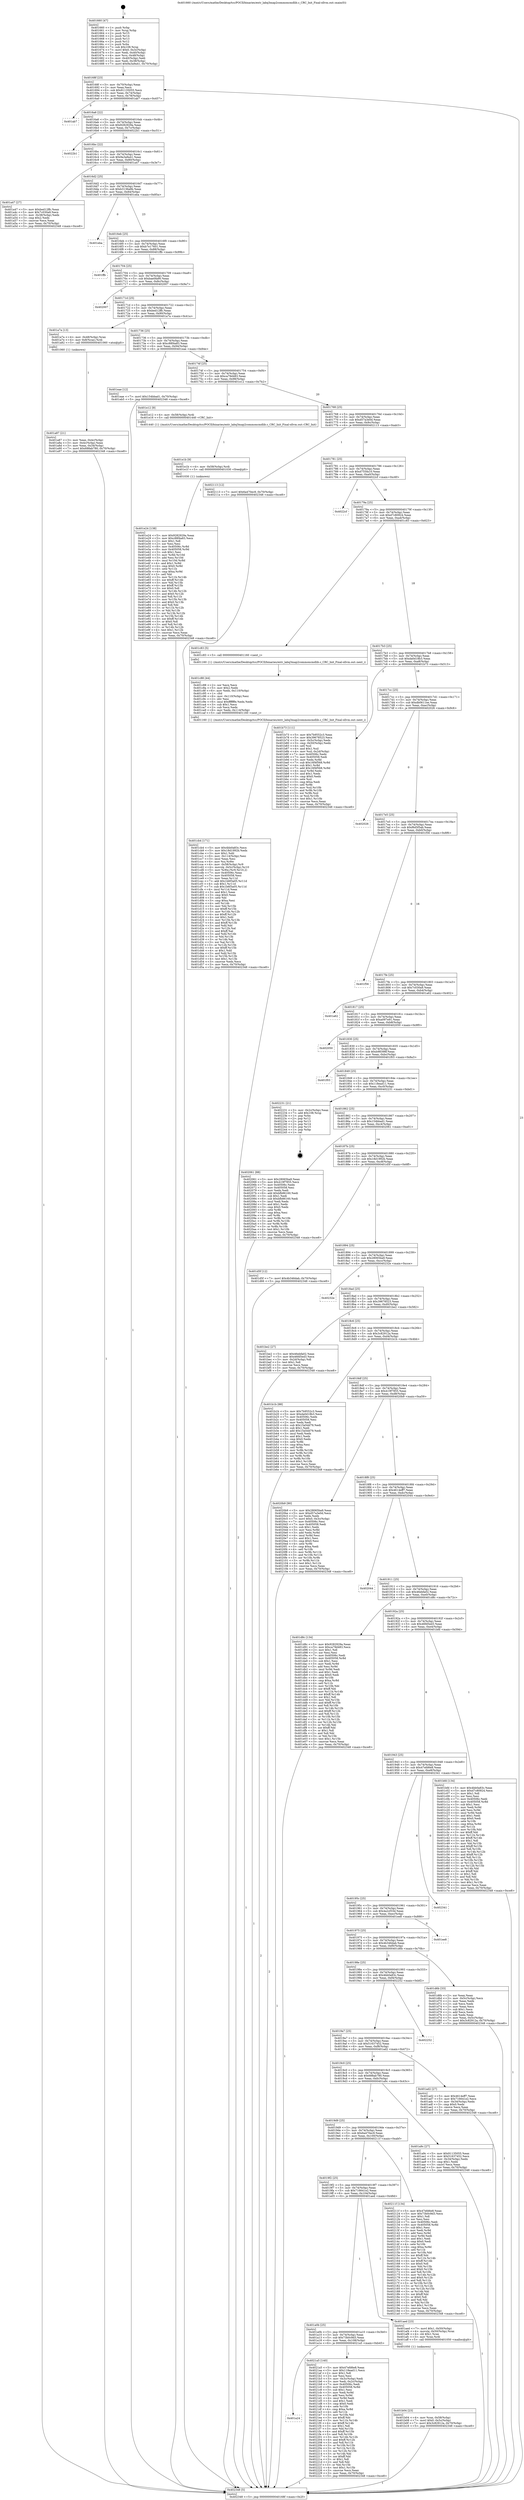 digraph "0x401660" {
  label = "0x401660 (/mnt/c/Users/mathe/Desktop/tcc/POCII/binaries/extr_labq3map2commoncmdlib.c_CRC_Init_Final-ollvm.out::main(0))"
  labelloc = "t"
  node[shape=record]

  Entry [label="",width=0.3,height=0.3,shape=circle,fillcolor=black,style=filled]
  "0x40168f" [label="{
     0x40168f [23]\l
     | [instrs]\l
     &nbsp;&nbsp;0x40168f \<+3\>: mov -0x70(%rbp),%eax\l
     &nbsp;&nbsp;0x401692 \<+2\>: mov %eax,%ecx\l
     &nbsp;&nbsp;0x401694 \<+6\>: sub $0x91135055,%ecx\l
     &nbsp;&nbsp;0x40169a \<+3\>: mov %eax,-0x74(%rbp)\l
     &nbsp;&nbsp;0x40169d \<+3\>: mov %ecx,-0x78(%rbp)\l
     &nbsp;&nbsp;0x4016a0 \<+6\>: je 0000000000401ab7 \<main+0x457\>\l
  }"]
  "0x401ab7" [label="{
     0x401ab7\l
  }", style=dashed]
  "0x4016a6" [label="{
     0x4016a6 [22]\l
     | [instrs]\l
     &nbsp;&nbsp;0x4016a6 \<+5\>: jmp 00000000004016ab \<main+0x4b\>\l
     &nbsp;&nbsp;0x4016ab \<+3\>: mov -0x74(%rbp),%eax\l
     &nbsp;&nbsp;0x4016ae \<+5\>: sub $0x9282929a,%eax\l
     &nbsp;&nbsp;0x4016b3 \<+3\>: mov %eax,-0x7c(%rbp)\l
     &nbsp;&nbsp;0x4016b6 \<+6\>: je 00000000004022b1 \<main+0xc51\>\l
  }"]
  Exit [label="",width=0.3,height=0.3,shape=circle,fillcolor=black,style=filled,peripheries=2]
  "0x4022b1" [label="{
     0x4022b1\l
  }", style=dashed]
  "0x4016bc" [label="{
     0x4016bc [22]\l
     | [instrs]\l
     &nbsp;&nbsp;0x4016bc \<+5\>: jmp 00000000004016c1 \<main+0x61\>\l
     &nbsp;&nbsp;0x4016c1 \<+3\>: mov -0x74(%rbp),%eax\l
     &nbsp;&nbsp;0x4016c4 \<+5\>: sub $0x9a3a9a41,%eax\l
     &nbsp;&nbsp;0x4016c9 \<+3\>: mov %eax,-0x80(%rbp)\l
     &nbsp;&nbsp;0x4016cc \<+6\>: je 0000000000401a47 \<main+0x3e7\>\l
  }"]
  "0x401a24" [label="{
     0x401a24\l
  }", style=dashed]
  "0x401a47" [label="{
     0x401a47 [27]\l
     | [instrs]\l
     &nbsp;&nbsp;0x401a47 \<+5\>: mov $0xbed12ffc,%eax\l
     &nbsp;&nbsp;0x401a4c \<+5\>: mov $0x7c030a9,%ecx\l
     &nbsp;&nbsp;0x401a51 \<+3\>: mov -0x38(%rbp),%edx\l
     &nbsp;&nbsp;0x401a54 \<+3\>: cmp $0x2,%edx\l
     &nbsp;&nbsp;0x401a57 \<+3\>: cmovne %ecx,%eax\l
     &nbsp;&nbsp;0x401a5a \<+3\>: mov %eax,-0x70(%rbp)\l
     &nbsp;&nbsp;0x401a5d \<+5\>: jmp 0000000000402348 \<main+0xce8\>\l
  }"]
  "0x4016d2" [label="{
     0x4016d2 [25]\l
     | [instrs]\l
     &nbsp;&nbsp;0x4016d2 \<+5\>: jmp 00000000004016d7 \<main+0x77\>\l
     &nbsp;&nbsp;0x4016d7 \<+3\>: mov -0x74(%rbp),%eax\l
     &nbsp;&nbsp;0x4016da \<+5\>: sub $0xb3136a9b,%eax\l
     &nbsp;&nbsp;0x4016df \<+6\>: mov %eax,-0x84(%rbp)\l
     &nbsp;&nbsp;0x4016e5 \<+6\>: je 0000000000401eba \<main+0x85a\>\l
  }"]
  "0x402348" [label="{
     0x402348 [5]\l
     | [instrs]\l
     &nbsp;&nbsp;0x402348 \<+5\>: jmp 000000000040168f \<main+0x2f\>\l
  }"]
  "0x401660" [label="{
     0x401660 [47]\l
     | [instrs]\l
     &nbsp;&nbsp;0x401660 \<+1\>: push %rbp\l
     &nbsp;&nbsp;0x401661 \<+3\>: mov %rsp,%rbp\l
     &nbsp;&nbsp;0x401664 \<+2\>: push %r15\l
     &nbsp;&nbsp;0x401666 \<+2\>: push %r14\l
     &nbsp;&nbsp;0x401668 \<+2\>: push %r13\l
     &nbsp;&nbsp;0x40166a \<+2\>: push %r12\l
     &nbsp;&nbsp;0x40166c \<+1\>: push %rbx\l
     &nbsp;&nbsp;0x40166d \<+7\>: sub $0x108,%rsp\l
     &nbsp;&nbsp;0x401674 \<+7\>: movl $0x0,-0x3c(%rbp)\l
     &nbsp;&nbsp;0x40167b \<+3\>: mov %edi,-0x40(%rbp)\l
     &nbsp;&nbsp;0x40167e \<+4\>: mov %rsi,-0x48(%rbp)\l
     &nbsp;&nbsp;0x401682 \<+3\>: mov -0x40(%rbp),%edi\l
     &nbsp;&nbsp;0x401685 \<+3\>: mov %edi,-0x38(%rbp)\l
     &nbsp;&nbsp;0x401688 \<+7\>: movl $0x9a3a9a41,-0x70(%rbp)\l
  }"]
  "0x4021a5" [label="{
     0x4021a5 [140]\l
     | [instrs]\l
     &nbsp;&nbsp;0x4021a5 \<+5\>: mov $0x47efd6e8,%eax\l
     &nbsp;&nbsp;0x4021aa \<+5\>: mov $0x118ead11,%ecx\l
     &nbsp;&nbsp;0x4021af \<+2\>: mov $0x1,%dl\l
     &nbsp;&nbsp;0x4021b1 \<+2\>: xor %esi,%esi\l
     &nbsp;&nbsp;0x4021b3 \<+3\>: mov -0x3c(%rbp),%edi\l
     &nbsp;&nbsp;0x4021b6 \<+3\>: mov %edi,-0x2c(%rbp)\l
     &nbsp;&nbsp;0x4021b9 \<+7\>: mov 0x40506c,%edi\l
     &nbsp;&nbsp;0x4021c0 \<+8\>: mov 0x405058,%r8d\l
     &nbsp;&nbsp;0x4021c8 \<+3\>: sub $0x1,%esi\l
     &nbsp;&nbsp;0x4021cb \<+3\>: mov %edi,%r9d\l
     &nbsp;&nbsp;0x4021ce \<+3\>: add %esi,%r9d\l
     &nbsp;&nbsp;0x4021d1 \<+4\>: imul %r9d,%edi\l
     &nbsp;&nbsp;0x4021d5 \<+3\>: and $0x1,%edi\l
     &nbsp;&nbsp;0x4021d8 \<+3\>: cmp $0x0,%edi\l
     &nbsp;&nbsp;0x4021db \<+4\>: sete %r10b\l
     &nbsp;&nbsp;0x4021df \<+4\>: cmp $0xa,%r8d\l
     &nbsp;&nbsp;0x4021e3 \<+4\>: setl %r11b\l
     &nbsp;&nbsp;0x4021e7 \<+3\>: mov %r10b,%bl\l
     &nbsp;&nbsp;0x4021ea \<+3\>: xor $0xff,%bl\l
     &nbsp;&nbsp;0x4021ed \<+3\>: mov %r11b,%r14b\l
     &nbsp;&nbsp;0x4021f0 \<+4\>: xor $0xff,%r14b\l
     &nbsp;&nbsp;0x4021f4 \<+3\>: xor $0x1,%dl\l
     &nbsp;&nbsp;0x4021f7 \<+3\>: mov %bl,%r15b\l
     &nbsp;&nbsp;0x4021fa \<+4\>: and $0xff,%r15b\l
     &nbsp;&nbsp;0x4021fe \<+3\>: and %dl,%r10b\l
     &nbsp;&nbsp;0x402201 \<+3\>: mov %r14b,%r12b\l
     &nbsp;&nbsp;0x402204 \<+4\>: and $0xff,%r12b\l
     &nbsp;&nbsp;0x402208 \<+3\>: and %dl,%r11b\l
     &nbsp;&nbsp;0x40220b \<+3\>: or %r10b,%r15b\l
     &nbsp;&nbsp;0x40220e \<+3\>: or %r11b,%r12b\l
     &nbsp;&nbsp;0x402211 \<+3\>: xor %r12b,%r15b\l
     &nbsp;&nbsp;0x402214 \<+3\>: or %r14b,%bl\l
     &nbsp;&nbsp;0x402217 \<+3\>: xor $0xff,%bl\l
     &nbsp;&nbsp;0x40221a \<+3\>: or $0x1,%dl\l
     &nbsp;&nbsp;0x40221d \<+2\>: and %dl,%bl\l
     &nbsp;&nbsp;0x40221f \<+3\>: or %bl,%r15b\l
     &nbsp;&nbsp;0x402222 \<+4\>: test $0x1,%r15b\l
     &nbsp;&nbsp;0x402226 \<+3\>: cmovne %ecx,%eax\l
     &nbsp;&nbsp;0x402229 \<+3\>: mov %eax,-0x70(%rbp)\l
     &nbsp;&nbsp;0x40222c \<+5\>: jmp 0000000000402348 \<main+0xce8\>\l
  }"]
  "0x401eba" [label="{
     0x401eba\l
  }", style=dashed]
  "0x4016eb" [label="{
     0x4016eb [25]\l
     | [instrs]\l
     &nbsp;&nbsp;0x4016eb \<+5\>: jmp 00000000004016f0 \<main+0x90\>\l
     &nbsp;&nbsp;0x4016f0 \<+3\>: mov -0x74(%rbp),%eax\l
     &nbsp;&nbsp;0x4016f3 \<+5\>: sub $0xb7e17601,%eax\l
     &nbsp;&nbsp;0x4016f8 \<+6\>: mov %eax,-0x88(%rbp)\l
     &nbsp;&nbsp;0x4016fe \<+6\>: je 0000000000401ffb \<main+0x99b\>\l
  }"]
  "0x401e24" [label="{
     0x401e24 [138]\l
     | [instrs]\l
     &nbsp;&nbsp;0x401e24 \<+5\>: mov $0x9282929a,%eax\l
     &nbsp;&nbsp;0x401e29 \<+5\>: mov $0xc88f4a83,%ecx\l
     &nbsp;&nbsp;0x401e2e \<+2\>: mov $0x1,%dl\l
     &nbsp;&nbsp;0x401e30 \<+2\>: xor %esi,%esi\l
     &nbsp;&nbsp;0x401e32 \<+8\>: mov 0x40506c,%r8d\l
     &nbsp;&nbsp;0x401e3a \<+8\>: mov 0x405058,%r9d\l
     &nbsp;&nbsp;0x401e42 \<+3\>: sub $0x1,%esi\l
     &nbsp;&nbsp;0x401e45 \<+3\>: mov %r8d,%r10d\l
     &nbsp;&nbsp;0x401e48 \<+3\>: add %esi,%r10d\l
     &nbsp;&nbsp;0x401e4b \<+4\>: imul %r10d,%r8d\l
     &nbsp;&nbsp;0x401e4f \<+4\>: and $0x1,%r8d\l
     &nbsp;&nbsp;0x401e53 \<+4\>: cmp $0x0,%r8d\l
     &nbsp;&nbsp;0x401e57 \<+4\>: sete %r11b\l
     &nbsp;&nbsp;0x401e5b \<+4\>: cmp $0xa,%r9d\l
     &nbsp;&nbsp;0x401e5f \<+3\>: setl %bl\l
     &nbsp;&nbsp;0x401e62 \<+3\>: mov %r11b,%r14b\l
     &nbsp;&nbsp;0x401e65 \<+4\>: xor $0xff,%r14b\l
     &nbsp;&nbsp;0x401e69 \<+3\>: mov %bl,%r15b\l
     &nbsp;&nbsp;0x401e6c \<+4\>: xor $0xff,%r15b\l
     &nbsp;&nbsp;0x401e70 \<+3\>: xor $0x0,%dl\l
     &nbsp;&nbsp;0x401e73 \<+3\>: mov %r14b,%r12b\l
     &nbsp;&nbsp;0x401e76 \<+4\>: and $0x0,%r12b\l
     &nbsp;&nbsp;0x401e7a \<+3\>: and %dl,%r11b\l
     &nbsp;&nbsp;0x401e7d \<+3\>: mov %r15b,%r13b\l
     &nbsp;&nbsp;0x401e80 \<+4\>: and $0x0,%r13b\l
     &nbsp;&nbsp;0x401e84 \<+2\>: and %dl,%bl\l
     &nbsp;&nbsp;0x401e86 \<+3\>: or %r11b,%r12b\l
     &nbsp;&nbsp;0x401e89 \<+3\>: or %bl,%r13b\l
     &nbsp;&nbsp;0x401e8c \<+3\>: xor %r13b,%r12b\l
     &nbsp;&nbsp;0x401e8f \<+3\>: or %r15b,%r14b\l
     &nbsp;&nbsp;0x401e92 \<+4\>: xor $0xff,%r14b\l
     &nbsp;&nbsp;0x401e96 \<+3\>: or $0x0,%dl\l
     &nbsp;&nbsp;0x401e99 \<+3\>: and %dl,%r14b\l
     &nbsp;&nbsp;0x401e9c \<+3\>: or %r14b,%r12b\l
     &nbsp;&nbsp;0x401e9f \<+4\>: test $0x1,%r12b\l
     &nbsp;&nbsp;0x401ea3 \<+3\>: cmovne %ecx,%eax\l
     &nbsp;&nbsp;0x401ea6 \<+3\>: mov %eax,-0x70(%rbp)\l
     &nbsp;&nbsp;0x401ea9 \<+5\>: jmp 0000000000402348 \<main+0xce8\>\l
  }"]
  "0x401ffb" [label="{
     0x401ffb\l
  }", style=dashed]
  "0x401704" [label="{
     0x401704 [25]\l
     | [instrs]\l
     &nbsp;&nbsp;0x401704 \<+5\>: jmp 0000000000401709 \<main+0xa9\>\l
     &nbsp;&nbsp;0x401709 \<+3\>: mov -0x74(%rbp),%eax\l
     &nbsp;&nbsp;0x40170c \<+5\>: sub $0xbae0fa90,%eax\l
     &nbsp;&nbsp;0x401711 \<+6\>: mov %eax,-0x8c(%rbp)\l
     &nbsp;&nbsp;0x401717 \<+6\>: je 0000000000402007 \<main+0x9a7\>\l
  }"]
  "0x401e1b" [label="{
     0x401e1b [9]\l
     | [instrs]\l
     &nbsp;&nbsp;0x401e1b \<+4\>: mov -0x58(%rbp),%rdi\l
     &nbsp;&nbsp;0x401e1f \<+5\>: call 0000000000401030 \<free@plt\>\l
     | [calls]\l
     &nbsp;&nbsp;0x401030 \{1\} (unknown)\l
  }"]
  "0x402007" [label="{
     0x402007\l
  }", style=dashed]
  "0x40171d" [label="{
     0x40171d [25]\l
     | [instrs]\l
     &nbsp;&nbsp;0x40171d \<+5\>: jmp 0000000000401722 \<main+0xc2\>\l
     &nbsp;&nbsp;0x401722 \<+3\>: mov -0x74(%rbp),%eax\l
     &nbsp;&nbsp;0x401725 \<+5\>: sub $0xbed12ffc,%eax\l
     &nbsp;&nbsp;0x40172a \<+6\>: mov %eax,-0x90(%rbp)\l
     &nbsp;&nbsp;0x401730 \<+6\>: je 0000000000401a7a \<main+0x41a\>\l
  }"]
  "0x401cb4" [label="{
     0x401cb4 [171]\l
     | [instrs]\l
     &nbsp;&nbsp;0x401cb4 \<+5\>: mov $0x4bb0a83c,%ecx\l
     &nbsp;&nbsp;0x401cb9 \<+5\>: mov $0x18d1992b,%edx\l
     &nbsp;&nbsp;0x401cbe \<+3\>: mov $0x1,%dil\l
     &nbsp;&nbsp;0x401cc1 \<+6\>: mov -0x114(%rbp),%esi\l
     &nbsp;&nbsp;0x401cc7 \<+3\>: imul %eax,%esi\l
     &nbsp;&nbsp;0x401cca \<+4\>: mov %si,%r8w\l
     &nbsp;&nbsp;0x401cce \<+4\>: mov -0x58(%rbp),%r9\l
     &nbsp;&nbsp;0x401cd2 \<+4\>: movslq -0x5c(%rbp),%r10\l
     &nbsp;&nbsp;0x401cd6 \<+5\>: mov %r8w,(%r9,%r10,2)\l
     &nbsp;&nbsp;0x401cdb \<+7\>: mov 0x40506c,%eax\l
     &nbsp;&nbsp;0x401ce2 \<+7\>: mov 0x405058,%esi\l
     &nbsp;&nbsp;0x401ce9 \<+3\>: mov %eax,%r11d\l
     &nbsp;&nbsp;0x401cec \<+7\>: add $0x1b6f3a05,%r11d\l
     &nbsp;&nbsp;0x401cf3 \<+4\>: sub $0x1,%r11d\l
     &nbsp;&nbsp;0x401cf7 \<+7\>: sub $0x1b6f3a05,%r11d\l
     &nbsp;&nbsp;0x401cfe \<+4\>: imul %r11d,%eax\l
     &nbsp;&nbsp;0x401d02 \<+3\>: and $0x1,%eax\l
     &nbsp;&nbsp;0x401d05 \<+3\>: cmp $0x0,%eax\l
     &nbsp;&nbsp;0x401d08 \<+3\>: sete %bl\l
     &nbsp;&nbsp;0x401d0b \<+3\>: cmp $0xa,%esi\l
     &nbsp;&nbsp;0x401d0e \<+4\>: setl %r14b\l
     &nbsp;&nbsp;0x401d12 \<+3\>: mov %bl,%r15b\l
     &nbsp;&nbsp;0x401d15 \<+4\>: xor $0xff,%r15b\l
     &nbsp;&nbsp;0x401d19 \<+3\>: mov %r14b,%r12b\l
     &nbsp;&nbsp;0x401d1c \<+4\>: xor $0xff,%r12b\l
     &nbsp;&nbsp;0x401d20 \<+4\>: xor $0x1,%dil\l
     &nbsp;&nbsp;0x401d24 \<+3\>: mov %r15b,%r13b\l
     &nbsp;&nbsp;0x401d27 \<+4\>: and $0xff,%r13b\l
     &nbsp;&nbsp;0x401d2b \<+3\>: and %dil,%bl\l
     &nbsp;&nbsp;0x401d2e \<+3\>: mov %r12b,%al\l
     &nbsp;&nbsp;0x401d31 \<+2\>: and $0xff,%al\l
     &nbsp;&nbsp;0x401d33 \<+3\>: and %dil,%r14b\l
     &nbsp;&nbsp;0x401d36 \<+3\>: or %bl,%r13b\l
     &nbsp;&nbsp;0x401d39 \<+3\>: or %r14b,%al\l
     &nbsp;&nbsp;0x401d3c \<+3\>: xor %al,%r13b\l
     &nbsp;&nbsp;0x401d3f \<+3\>: or %r12b,%r15b\l
     &nbsp;&nbsp;0x401d42 \<+4\>: xor $0xff,%r15b\l
     &nbsp;&nbsp;0x401d46 \<+4\>: or $0x1,%dil\l
     &nbsp;&nbsp;0x401d4a \<+3\>: and %dil,%r15b\l
     &nbsp;&nbsp;0x401d4d \<+3\>: or %r15b,%r13b\l
     &nbsp;&nbsp;0x401d50 \<+4\>: test $0x1,%r13b\l
     &nbsp;&nbsp;0x401d54 \<+3\>: cmovne %edx,%ecx\l
     &nbsp;&nbsp;0x401d57 \<+3\>: mov %ecx,-0x70(%rbp)\l
     &nbsp;&nbsp;0x401d5a \<+5\>: jmp 0000000000402348 \<main+0xce8\>\l
  }"]
  "0x401a7a" [label="{
     0x401a7a [13]\l
     | [instrs]\l
     &nbsp;&nbsp;0x401a7a \<+4\>: mov -0x48(%rbp),%rax\l
     &nbsp;&nbsp;0x401a7e \<+4\>: mov 0x8(%rax),%rdi\l
     &nbsp;&nbsp;0x401a82 \<+5\>: call 0000000000401060 \<atoi@plt\>\l
     | [calls]\l
     &nbsp;&nbsp;0x401060 \{1\} (unknown)\l
  }"]
  "0x401736" [label="{
     0x401736 [25]\l
     | [instrs]\l
     &nbsp;&nbsp;0x401736 \<+5\>: jmp 000000000040173b \<main+0xdb\>\l
     &nbsp;&nbsp;0x40173b \<+3\>: mov -0x74(%rbp),%eax\l
     &nbsp;&nbsp;0x40173e \<+5\>: sub $0xc88f4a83,%eax\l
     &nbsp;&nbsp;0x401743 \<+6\>: mov %eax,-0x94(%rbp)\l
     &nbsp;&nbsp;0x401749 \<+6\>: je 0000000000401eae \<main+0x84e\>\l
  }"]
  "0x401a87" [label="{
     0x401a87 [21]\l
     | [instrs]\l
     &nbsp;&nbsp;0x401a87 \<+3\>: mov %eax,-0x4c(%rbp)\l
     &nbsp;&nbsp;0x401a8a \<+3\>: mov -0x4c(%rbp),%eax\l
     &nbsp;&nbsp;0x401a8d \<+3\>: mov %eax,-0x34(%rbp)\l
     &nbsp;&nbsp;0x401a90 \<+7\>: movl $0x688ab780,-0x70(%rbp)\l
     &nbsp;&nbsp;0x401a97 \<+5\>: jmp 0000000000402348 \<main+0xce8\>\l
  }"]
  "0x401c88" [label="{
     0x401c88 [44]\l
     | [instrs]\l
     &nbsp;&nbsp;0x401c88 \<+2\>: xor %ecx,%ecx\l
     &nbsp;&nbsp;0x401c8a \<+5\>: mov $0x2,%edx\l
     &nbsp;&nbsp;0x401c8f \<+6\>: mov %edx,-0x110(%rbp)\l
     &nbsp;&nbsp;0x401c95 \<+1\>: cltd\l
     &nbsp;&nbsp;0x401c96 \<+6\>: mov -0x110(%rbp),%esi\l
     &nbsp;&nbsp;0x401c9c \<+2\>: idiv %esi\l
     &nbsp;&nbsp;0x401c9e \<+6\>: imul $0xfffffffe,%edx,%edx\l
     &nbsp;&nbsp;0x401ca4 \<+3\>: sub $0x1,%ecx\l
     &nbsp;&nbsp;0x401ca7 \<+2\>: sub %ecx,%edx\l
     &nbsp;&nbsp;0x401ca9 \<+6\>: mov %edx,-0x114(%rbp)\l
     &nbsp;&nbsp;0x401caf \<+5\>: call 0000000000401160 \<next_i\>\l
     | [calls]\l
     &nbsp;&nbsp;0x401160 \{1\} (/mnt/c/Users/mathe/Desktop/tcc/POCII/binaries/extr_labq3map2commoncmdlib.c_CRC_Init_Final-ollvm.out::next_i)\l
  }"]
  "0x401eae" [label="{
     0x401eae [12]\l
     | [instrs]\l
     &nbsp;&nbsp;0x401eae \<+7\>: movl $0x154bbad1,-0x70(%rbp)\l
     &nbsp;&nbsp;0x401eb5 \<+5\>: jmp 0000000000402348 \<main+0xce8\>\l
  }"]
  "0x40174f" [label="{
     0x40174f [25]\l
     | [instrs]\l
     &nbsp;&nbsp;0x40174f \<+5\>: jmp 0000000000401754 \<main+0xf4\>\l
     &nbsp;&nbsp;0x401754 \<+3\>: mov -0x74(%rbp),%eax\l
     &nbsp;&nbsp;0x401757 \<+5\>: sub $0xca79d483,%eax\l
     &nbsp;&nbsp;0x40175c \<+6\>: mov %eax,-0x98(%rbp)\l
     &nbsp;&nbsp;0x401762 \<+6\>: je 0000000000401e12 \<main+0x7b2\>\l
  }"]
  "0x401b04" [label="{
     0x401b04 [23]\l
     | [instrs]\l
     &nbsp;&nbsp;0x401b04 \<+4\>: mov %rax,-0x58(%rbp)\l
     &nbsp;&nbsp;0x401b08 \<+7\>: movl $0x0,-0x5c(%rbp)\l
     &nbsp;&nbsp;0x401b0f \<+7\>: movl $0x3c82912a,-0x70(%rbp)\l
     &nbsp;&nbsp;0x401b16 \<+5\>: jmp 0000000000402348 \<main+0xce8\>\l
  }"]
  "0x401e12" [label="{
     0x401e12 [9]\l
     | [instrs]\l
     &nbsp;&nbsp;0x401e12 \<+4\>: mov -0x58(%rbp),%rdi\l
     &nbsp;&nbsp;0x401e16 \<+5\>: call 0000000000401440 \<CRC_Init\>\l
     | [calls]\l
     &nbsp;&nbsp;0x401440 \{1\} (/mnt/c/Users/mathe/Desktop/tcc/POCII/binaries/extr_labq3map2commoncmdlib.c_CRC_Init_Final-ollvm.out::CRC_Init)\l
  }"]
  "0x401768" [label="{
     0x401768 [25]\l
     | [instrs]\l
     &nbsp;&nbsp;0x401768 \<+5\>: jmp 000000000040176d \<main+0x10d\>\l
     &nbsp;&nbsp;0x40176d \<+3\>: mov -0x74(%rbp),%eax\l
     &nbsp;&nbsp;0x401770 \<+5\>: sub $0xd57a3e0d,%eax\l
     &nbsp;&nbsp;0x401775 \<+6\>: mov %eax,-0x9c(%rbp)\l
     &nbsp;&nbsp;0x40177b \<+6\>: je 0000000000402113 \<main+0xab3\>\l
  }"]
  "0x401a0b" [label="{
     0x401a0b [25]\l
     | [instrs]\l
     &nbsp;&nbsp;0x401a0b \<+5\>: jmp 0000000000401a10 \<main+0x3b0\>\l
     &nbsp;&nbsp;0x401a10 \<+3\>: mov -0x74(%rbp),%eax\l
     &nbsp;&nbsp;0x401a13 \<+5\>: sub $0x73b0c9d3,%eax\l
     &nbsp;&nbsp;0x401a18 \<+6\>: mov %eax,-0x108(%rbp)\l
     &nbsp;&nbsp;0x401a1e \<+6\>: je 00000000004021a5 \<main+0xb45\>\l
  }"]
  "0x402113" [label="{
     0x402113 [12]\l
     | [instrs]\l
     &nbsp;&nbsp;0x402113 \<+7\>: movl $0x6a470ec9,-0x70(%rbp)\l
     &nbsp;&nbsp;0x40211a \<+5\>: jmp 0000000000402348 \<main+0xce8\>\l
  }"]
  "0x401781" [label="{
     0x401781 [25]\l
     | [instrs]\l
     &nbsp;&nbsp;0x401781 \<+5\>: jmp 0000000000401786 \<main+0x126\>\l
     &nbsp;&nbsp;0x401786 \<+3\>: mov -0x74(%rbp),%eax\l
     &nbsp;&nbsp;0x401789 \<+5\>: sub $0xd755fa10,%eax\l
     &nbsp;&nbsp;0x40178e \<+6\>: mov %eax,-0xa0(%rbp)\l
     &nbsp;&nbsp;0x401794 \<+6\>: je 00000000004022cf \<main+0xc6f\>\l
  }"]
  "0x401aed" [label="{
     0x401aed [23]\l
     | [instrs]\l
     &nbsp;&nbsp;0x401aed \<+7\>: movl $0x1,-0x50(%rbp)\l
     &nbsp;&nbsp;0x401af4 \<+4\>: movslq -0x50(%rbp),%rax\l
     &nbsp;&nbsp;0x401af8 \<+4\>: shl $0x1,%rax\l
     &nbsp;&nbsp;0x401afc \<+3\>: mov %rax,%rdi\l
     &nbsp;&nbsp;0x401aff \<+5\>: call 0000000000401050 \<malloc@plt\>\l
     | [calls]\l
     &nbsp;&nbsp;0x401050 \{1\} (unknown)\l
  }"]
  "0x4022cf" [label="{
     0x4022cf\l
  }", style=dashed]
  "0x40179a" [label="{
     0x40179a [25]\l
     | [instrs]\l
     &nbsp;&nbsp;0x40179a \<+5\>: jmp 000000000040179f \<main+0x13f\>\l
     &nbsp;&nbsp;0x40179f \<+3\>: mov -0x74(%rbp),%eax\l
     &nbsp;&nbsp;0x4017a2 \<+5\>: sub $0xd7c80924,%eax\l
     &nbsp;&nbsp;0x4017a7 \<+6\>: mov %eax,-0xa4(%rbp)\l
     &nbsp;&nbsp;0x4017ad \<+6\>: je 0000000000401c83 \<main+0x623\>\l
  }"]
  "0x4019f2" [label="{
     0x4019f2 [25]\l
     | [instrs]\l
     &nbsp;&nbsp;0x4019f2 \<+5\>: jmp 00000000004019f7 \<main+0x397\>\l
     &nbsp;&nbsp;0x4019f7 \<+3\>: mov -0x74(%rbp),%eax\l
     &nbsp;&nbsp;0x4019fa \<+5\>: sub $0x716641e2,%eax\l
     &nbsp;&nbsp;0x4019ff \<+6\>: mov %eax,-0x104(%rbp)\l
     &nbsp;&nbsp;0x401a05 \<+6\>: je 0000000000401aed \<main+0x48d\>\l
  }"]
  "0x401c83" [label="{
     0x401c83 [5]\l
     | [instrs]\l
     &nbsp;&nbsp;0x401c83 \<+5\>: call 0000000000401160 \<next_i\>\l
     | [calls]\l
     &nbsp;&nbsp;0x401160 \{1\} (/mnt/c/Users/mathe/Desktop/tcc/POCII/binaries/extr_labq3map2commoncmdlib.c_CRC_Init_Final-ollvm.out::next_i)\l
  }"]
  "0x4017b3" [label="{
     0x4017b3 [25]\l
     | [instrs]\l
     &nbsp;&nbsp;0x4017b3 \<+5\>: jmp 00000000004017b8 \<main+0x158\>\l
     &nbsp;&nbsp;0x4017b8 \<+3\>: mov -0x74(%rbp),%eax\l
     &nbsp;&nbsp;0x4017bb \<+5\>: sub $0xda0d18b3,%eax\l
     &nbsp;&nbsp;0x4017c0 \<+6\>: mov %eax,-0xa8(%rbp)\l
     &nbsp;&nbsp;0x4017c6 \<+6\>: je 0000000000401b73 \<main+0x513\>\l
  }"]
  "0x40211f" [label="{
     0x40211f [134]\l
     | [instrs]\l
     &nbsp;&nbsp;0x40211f \<+5\>: mov $0x47efd6e8,%eax\l
     &nbsp;&nbsp;0x402124 \<+5\>: mov $0x73b0c9d3,%ecx\l
     &nbsp;&nbsp;0x402129 \<+2\>: mov $0x1,%dl\l
     &nbsp;&nbsp;0x40212b \<+2\>: xor %esi,%esi\l
     &nbsp;&nbsp;0x40212d \<+7\>: mov 0x40506c,%edi\l
     &nbsp;&nbsp;0x402134 \<+8\>: mov 0x405058,%r8d\l
     &nbsp;&nbsp;0x40213c \<+3\>: sub $0x1,%esi\l
     &nbsp;&nbsp;0x40213f \<+3\>: mov %edi,%r9d\l
     &nbsp;&nbsp;0x402142 \<+3\>: add %esi,%r9d\l
     &nbsp;&nbsp;0x402145 \<+4\>: imul %r9d,%edi\l
     &nbsp;&nbsp;0x402149 \<+3\>: and $0x1,%edi\l
     &nbsp;&nbsp;0x40214c \<+3\>: cmp $0x0,%edi\l
     &nbsp;&nbsp;0x40214f \<+4\>: sete %r10b\l
     &nbsp;&nbsp;0x402153 \<+4\>: cmp $0xa,%r8d\l
     &nbsp;&nbsp;0x402157 \<+4\>: setl %r11b\l
     &nbsp;&nbsp;0x40215b \<+3\>: mov %r10b,%bl\l
     &nbsp;&nbsp;0x40215e \<+3\>: xor $0xff,%bl\l
     &nbsp;&nbsp;0x402161 \<+3\>: mov %r11b,%r14b\l
     &nbsp;&nbsp;0x402164 \<+4\>: xor $0xff,%r14b\l
     &nbsp;&nbsp;0x402168 \<+3\>: xor $0x0,%dl\l
     &nbsp;&nbsp;0x40216b \<+3\>: mov %bl,%r15b\l
     &nbsp;&nbsp;0x40216e \<+4\>: and $0x0,%r15b\l
     &nbsp;&nbsp;0x402172 \<+3\>: and %dl,%r10b\l
     &nbsp;&nbsp;0x402175 \<+3\>: mov %r14b,%r12b\l
     &nbsp;&nbsp;0x402178 \<+4\>: and $0x0,%r12b\l
     &nbsp;&nbsp;0x40217c \<+3\>: and %dl,%r11b\l
     &nbsp;&nbsp;0x40217f \<+3\>: or %r10b,%r15b\l
     &nbsp;&nbsp;0x402182 \<+3\>: or %r11b,%r12b\l
     &nbsp;&nbsp;0x402185 \<+3\>: xor %r12b,%r15b\l
     &nbsp;&nbsp;0x402188 \<+3\>: or %r14b,%bl\l
     &nbsp;&nbsp;0x40218b \<+3\>: xor $0xff,%bl\l
     &nbsp;&nbsp;0x40218e \<+3\>: or $0x0,%dl\l
     &nbsp;&nbsp;0x402191 \<+2\>: and %dl,%bl\l
     &nbsp;&nbsp;0x402193 \<+3\>: or %bl,%r15b\l
     &nbsp;&nbsp;0x402196 \<+4\>: test $0x1,%r15b\l
     &nbsp;&nbsp;0x40219a \<+3\>: cmovne %ecx,%eax\l
     &nbsp;&nbsp;0x40219d \<+3\>: mov %eax,-0x70(%rbp)\l
     &nbsp;&nbsp;0x4021a0 \<+5\>: jmp 0000000000402348 \<main+0xce8\>\l
  }"]
  "0x401b73" [label="{
     0x401b73 [111]\l
     | [instrs]\l
     &nbsp;&nbsp;0x401b73 \<+5\>: mov $0x7b9552c3,%eax\l
     &nbsp;&nbsp;0x401b78 \<+5\>: mov $0x39678523,%ecx\l
     &nbsp;&nbsp;0x401b7d \<+3\>: mov -0x5c(%rbp),%edx\l
     &nbsp;&nbsp;0x401b80 \<+3\>: cmp -0x50(%rbp),%edx\l
     &nbsp;&nbsp;0x401b83 \<+4\>: setl %sil\l
     &nbsp;&nbsp;0x401b87 \<+4\>: and $0x1,%sil\l
     &nbsp;&nbsp;0x401b8b \<+4\>: mov %sil,-0x2d(%rbp)\l
     &nbsp;&nbsp;0x401b8f \<+7\>: mov 0x40506c,%edx\l
     &nbsp;&nbsp;0x401b96 \<+7\>: mov 0x405058,%edi\l
     &nbsp;&nbsp;0x401b9d \<+3\>: mov %edx,%r8d\l
     &nbsp;&nbsp;0x401ba0 \<+7\>: sub $0x16f4f568,%r8d\l
     &nbsp;&nbsp;0x401ba7 \<+4\>: sub $0x1,%r8d\l
     &nbsp;&nbsp;0x401bab \<+7\>: add $0x16f4f568,%r8d\l
     &nbsp;&nbsp;0x401bb2 \<+4\>: imul %r8d,%edx\l
     &nbsp;&nbsp;0x401bb6 \<+3\>: and $0x1,%edx\l
     &nbsp;&nbsp;0x401bb9 \<+3\>: cmp $0x0,%edx\l
     &nbsp;&nbsp;0x401bbc \<+4\>: sete %sil\l
     &nbsp;&nbsp;0x401bc0 \<+3\>: cmp $0xa,%edi\l
     &nbsp;&nbsp;0x401bc3 \<+4\>: setl %r9b\l
     &nbsp;&nbsp;0x401bc7 \<+3\>: mov %sil,%r10b\l
     &nbsp;&nbsp;0x401bca \<+3\>: and %r9b,%r10b\l
     &nbsp;&nbsp;0x401bcd \<+3\>: xor %r9b,%sil\l
     &nbsp;&nbsp;0x401bd0 \<+3\>: or %sil,%r10b\l
     &nbsp;&nbsp;0x401bd3 \<+4\>: test $0x1,%r10b\l
     &nbsp;&nbsp;0x401bd7 \<+3\>: cmovne %ecx,%eax\l
     &nbsp;&nbsp;0x401bda \<+3\>: mov %eax,-0x70(%rbp)\l
     &nbsp;&nbsp;0x401bdd \<+5\>: jmp 0000000000402348 \<main+0xce8\>\l
  }"]
  "0x4017cc" [label="{
     0x4017cc [25]\l
     | [instrs]\l
     &nbsp;&nbsp;0x4017cc \<+5\>: jmp 00000000004017d1 \<main+0x171\>\l
     &nbsp;&nbsp;0x4017d1 \<+3\>: mov -0x74(%rbp),%eax\l
     &nbsp;&nbsp;0x4017d4 \<+5\>: sub $0xdb0611ee,%eax\l
     &nbsp;&nbsp;0x4017d9 \<+6\>: mov %eax,-0xac(%rbp)\l
     &nbsp;&nbsp;0x4017df \<+6\>: je 0000000000402026 \<main+0x9c6\>\l
  }"]
  "0x4019d9" [label="{
     0x4019d9 [25]\l
     | [instrs]\l
     &nbsp;&nbsp;0x4019d9 \<+5\>: jmp 00000000004019de \<main+0x37e\>\l
     &nbsp;&nbsp;0x4019de \<+3\>: mov -0x74(%rbp),%eax\l
     &nbsp;&nbsp;0x4019e1 \<+5\>: sub $0x6a470ec9,%eax\l
     &nbsp;&nbsp;0x4019e6 \<+6\>: mov %eax,-0x100(%rbp)\l
     &nbsp;&nbsp;0x4019ec \<+6\>: je 000000000040211f \<main+0xabf\>\l
  }"]
  "0x402026" [label="{
     0x402026\l
  }", style=dashed]
  "0x4017e5" [label="{
     0x4017e5 [25]\l
     | [instrs]\l
     &nbsp;&nbsp;0x4017e5 \<+5\>: jmp 00000000004017ea \<main+0x18a\>\l
     &nbsp;&nbsp;0x4017ea \<+3\>: mov -0x74(%rbp),%eax\l
     &nbsp;&nbsp;0x4017ed \<+5\>: sub $0xf6d5f5ab,%eax\l
     &nbsp;&nbsp;0x4017f2 \<+6\>: mov %eax,-0xb0(%rbp)\l
     &nbsp;&nbsp;0x4017f8 \<+6\>: je 0000000000401f56 \<main+0x8f6\>\l
  }"]
  "0x401a9c" [label="{
     0x401a9c [27]\l
     | [instrs]\l
     &nbsp;&nbsp;0x401a9c \<+5\>: mov $0x91135055,%eax\l
     &nbsp;&nbsp;0x401aa1 \<+5\>: mov $0x51637452,%ecx\l
     &nbsp;&nbsp;0x401aa6 \<+3\>: mov -0x34(%rbp),%edx\l
     &nbsp;&nbsp;0x401aa9 \<+3\>: cmp $0x1,%edx\l
     &nbsp;&nbsp;0x401aac \<+3\>: cmovl %ecx,%eax\l
     &nbsp;&nbsp;0x401aaf \<+3\>: mov %eax,-0x70(%rbp)\l
     &nbsp;&nbsp;0x401ab2 \<+5\>: jmp 0000000000402348 \<main+0xce8\>\l
  }"]
  "0x401f56" [label="{
     0x401f56\l
  }", style=dashed]
  "0x4017fe" [label="{
     0x4017fe [25]\l
     | [instrs]\l
     &nbsp;&nbsp;0x4017fe \<+5\>: jmp 0000000000401803 \<main+0x1a3\>\l
     &nbsp;&nbsp;0x401803 \<+3\>: mov -0x74(%rbp),%eax\l
     &nbsp;&nbsp;0x401806 \<+5\>: sub $0x7c030a9,%eax\l
     &nbsp;&nbsp;0x40180b \<+6\>: mov %eax,-0xb4(%rbp)\l
     &nbsp;&nbsp;0x401811 \<+6\>: je 0000000000401a62 \<main+0x402\>\l
  }"]
  "0x4019c0" [label="{
     0x4019c0 [25]\l
     | [instrs]\l
     &nbsp;&nbsp;0x4019c0 \<+5\>: jmp 00000000004019c5 \<main+0x365\>\l
     &nbsp;&nbsp;0x4019c5 \<+3\>: mov -0x74(%rbp),%eax\l
     &nbsp;&nbsp;0x4019c8 \<+5\>: sub $0x688ab780,%eax\l
     &nbsp;&nbsp;0x4019cd \<+6\>: mov %eax,-0xfc(%rbp)\l
     &nbsp;&nbsp;0x4019d3 \<+6\>: je 0000000000401a9c \<main+0x43c\>\l
  }"]
  "0x401a62" [label="{
     0x401a62\l
  }", style=dashed]
  "0x401817" [label="{
     0x401817 [25]\l
     | [instrs]\l
     &nbsp;&nbsp;0x401817 \<+5\>: jmp 000000000040181c \<main+0x1bc\>\l
     &nbsp;&nbsp;0x40181c \<+3\>: mov -0x74(%rbp),%eax\l
     &nbsp;&nbsp;0x40181f \<+5\>: sub $0xa097e91,%eax\l
     &nbsp;&nbsp;0x401824 \<+6\>: mov %eax,-0xb8(%rbp)\l
     &nbsp;&nbsp;0x40182a \<+6\>: je 0000000000402050 \<main+0x9f0\>\l
  }"]
  "0x401ad2" [label="{
     0x401ad2 [27]\l
     | [instrs]\l
     &nbsp;&nbsp;0x401ad2 \<+5\>: mov $0x4614eff7,%eax\l
     &nbsp;&nbsp;0x401ad7 \<+5\>: mov $0x716641e2,%ecx\l
     &nbsp;&nbsp;0x401adc \<+3\>: mov -0x34(%rbp),%edx\l
     &nbsp;&nbsp;0x401adf \<+3\>: cmp $0x0,%edx\l
     &nbsp;&nbsp;0x401ae2 \<+3\>: cmove %ecx,%eax\l
     &nbsp;&nbsp;0x401ae5 \<+3\>: mov %eax,-0x70(%rbp)\l
     &nbsp;&nbsp;0x401ae8 \<+5\>: jmp 0000000000402348 \<main+0xce8\>\l
  }"]
  "0x402050" [label="{
     0x402050\l
  }", style=dashed]
  "0x401830" [label="{
     0x401830 [25]\l
     | [instrs]\l
     &nbsp;&nbsp;0x401830 \<+5\>: jmp 0000000000401835 \<main+0x1d5\>\l
     &nbsp;&nbsp;0x401835 \<+3\>: mov -0x74(%rbp),%eax\l
     &nbsp;&nbsp;0x401838 \<+5\>: sub $0xb98398f,%eax\l
     &nbsp;&nbsp;0x40183d \<+6\>: mov %eax,-0xbc(%rbp)\l
     &nbsp;&nbsp;0x401843 \<+6\>: je 0000000000401f03 \<main+0x8a3\>\l
  }"]
  "0x4019a7" [label="{
     0x4019a7 [25]\l
     | [instrs]\l
     &nbsp;&nbsp;0x4019a7 \<+5\>: jmp 00000000004019ac \<main+0x34c\>\l
     &nbsp;&nbsp;0x4019ac \<+3\>: mov -0x74(%rbp),%eax\l
     &nbsp;&nbsp;0x4019af \<+5\>: sub $0x51637452,%eax\l
     &nbsp;&nbsp;0x4019b4 \<+6\>: mov %eax,-0xf8(%rbp)\l
     &nbsp;&nbsp;0x4019ba \<+6\>: je 0000000000401ad2 \<main+0x472\>\l
  }"]
  "0x401f03" [label="{
     0x401f03\l
  }", style=dashed]
  "0x401849" [label="{
     0x401849 [25]\l
     | [instrs]\l
     &nbsp;&nbsp;0x401849 \<+5\>: jmp 000000000040184e \<main+0x1ee\>\l
     &nbsp;&nbsp;0x40184e \<+3\>: mov -0x74(%rbp),%eax\l
     &nbsp;&nbsp;0x401851 \<+5\>: sub $0x118ead11,%eax\l
     &nbsp;&nbsp;0x401856 \<+6\>: mov %eax,-0xc0(%rbp)\l
     &nbsp;&nbsp;0x40185c \<+6\>: je 0000000000402231 \<main+0xbd1\>\l
  }"]
  "0x402252" [label="{
     0x402252\l
  }", style=dashed]
  "0x402231" [label="{
     0x402231 [21]\l
     | [instrs]\l
     &nbsp;&nbsp;0x402231 \<+3\>: mov -0x2c(%rbp),%eax\l
     &nbsp;&nbsp;0x402234 \<+7\>: add $0x108,%rsp\l
     &nbsp;&nbsp;0x40223b \<+1\>: pop %rbx\l
     &nbsp;&nbsp;0x40223c \<+2\>: pop %r12\l
     &nbsp;&nbsp;0x40223e \<+2\>: pop %r13\l
     &nbsp;&nbsp;0x402240 \<+2\>: pop %r14\l
     &nbsp;&nbsp;0x402242 \<+2\>: pop %r15\l
     &nbsp;&nbsp;0x402244 \<+1\>: pop %rbp\l
     &nbsp;&nbsp;0x402245 \<+1\>: ret\l
  }"]
  "0x401862" [label="{
     0x401862 [25]\l
     | [instrs]\l
     &nbsp;&nbsp;0x401862 \<+5\>: jmp 0000000000401867 \<main+0x207\>\l
     &nbsp;&nbsp;0x401867 \<+3\>: mov -0x74(%rbp),%eax\l
     &nbsp;&nbsp;0x40186a \<+5\>: sub $0x154bbad1,%eax\l
     &nbsp;&nbsp;0x40186f \<+6\>: mov %eax,-0xc4(%rbp)\l
     &nbsp;&nbsp;0x401875 \<+6\>: je 0000000000402061 \<main+0xa01\>\l
  }"]
  "0x40198e" [label="{
     0x40198e [25]\l
     | [instrs]\l
     &nbsp;&nbsp;0x40198e \<+5\>: jmp 0000000000401993 \<main+0x333\>\l
     &nbsp;&nbsp;0x401993 \<+3\>: mov -0x74(%rbp),%eax\l
     &nbsp;&nbsp;0x401996 \<+5\>: sub $0x4bb0a83c,%eax\l
     &nbsp;&nbsp;0x40199b \<+6\>: mov %eax,-0xf4(%rbp)\l
     &nbsp;&nbsp;0x4019a1 \<+6\>: je 0000000000402252 \<main+0xbf2\>\l
  }"]
  "0x402061" [label="{
     0x402061 [88]\l
     | [instrs]\l
     &nbsp;&nbsp;0x402061 \<+5\>: mov $0x28065ba9,%eax\l
     &nbsp;&nbsp;0x402066 \<+5\>: mov $0x419f7855,%ecx\l
     &nbsp;&nbsp;0x40206b \<+7\>: mov 0x40506c,%edx\l
     &nbsp;&nbsp;0x402072 \<+7\>: mov 0x405058,%esi\l
     &nbsp;&nbsp;0x402079 \<+2\>: mov %edx,%edi\l
     &nbsp;&nbsp;0x40207b \<+6\>: add $0xbfb86160,%edi\l
     &nbsp;&nbsp;0x402081 \<+3\>: sub $0x1,%edi\l
     &nbsp;&nbsp;0x402084 \<+6\>: sub $0xbfb86160,%edi\l
     &nbsp;&nbsp;0x40208a \<+3\>: imul %edi,%edx\l
     &nbsp;&nbsp;0x40208d \<+3\>: and $0x1,%edx\l
     &nbsp;&nbsp;0x402090 \<+3\>: cmp $0x0,%edx\l
     &nbsp;&nbsp;0x402093 \<+4\>: sete %r8b\l
     &nbsp;&nbsp;0x402097 \<+3\>: cmp $0xa,%esi\l
     &nbsp;&nbsp;0x40209a \<+4\>: setl %r9b\l
     &nbsp;&nbsp;0x40209e \<+3\>: mov %r8b,%r10b\l
     &nbsp;&nbsp;0x4020a1 \<+3\>: and %r9b,%r10b\l
     &nbsp;&nbsp;0x4020a4 \<+3\>: xor %r9b,%r8b\l
     &nbsp;&nbsp;0x4020a7 \<+3\>: or %r8b,%r10b\l
     &nbsp;&nbsp;0x4020aa \<+4\>: test $0x1,%r10b\l
     &nbsp;&nbsp;0x4020ae \<+3\>: cmovne %ecx,%eax\l
     &nbsp;&nbsp;0x4020b1 \<+3\>: mov %eax,-0x70(%rbp)\l
     &nbsp;&nbsp;0x4020b4 \<+5\>: jmp 0000000000402348 \<main+0xce8\>\l
  }"]
  "0x40187b" [label="{
     0x40187b [25]\l
     | [instrs]\l
     &nbsp;&nbsp;0x40187b \<+5\>: jmp 0000000000401880 \<main+0x220\>\l
     &nbsp;&nbsp;0x401880 \<+3\>: mov -0x74(%rbp),%eax\l
     &nbsp;&nbsp;0x401883 \<+5\>: sub $0x18d1992b,%eax\l
     &nbsp;&nbsp;0x401888 \<+6\>: mov %eax,-0xc8(%rbp)\l
     &nbsp;&nbsp;0x40188e \<+6\>: je 0000000000401d5f \<main+0x6ff\>\l
  }"]
  "0x401d6b" [label="{
     0x401d6b [33]\l
     | [instrs]\l
     &nbsp;&nbsp;0x401d6b \<+2\>: xor %eax,%eax\l
     &nbsp;&nbsp;0x401d6d \<+3\>: mov -0x5c(%rbp),%ecx\l
     &nbsp;&nbsp;0x401d70 \<+2\>: mov %eax,%edx\l
     &nbsp;&nbsp;0x401d72 \<+2\>: sub %ecx,%edx\l
     &nbsp;&nbsp;0x401d74 \<+2\>: mov %eax,%ecx\l
     &nbsp;&nbsp;0x401d76 \<+3\>: sub $0x1,%ecx\l
     &nbsp;&nbsp;0x401d79 \<+2\>: add %ecx,%edx\l
     &nbsp;&nbsp;0x401d7b \<+2\>: sub %edx,%eax\l
     &nbsp;&nbsp;0x401d7d \<+3\>: mov %eax,-0x5c(%rbp)\l
     &nbsp;&nbsp;0x401d80 \<+7\>: movl $0x3c82912a,-0x70(%rbp)\l
     &nbsp;&nbsp;0x401d87 \<+5\>: jmp 0000000000402348 \<main+0xce8\>\l
  }"]
  "0x401d5f" [label="{
     0x401d5f [12]\l
     | [instrs]\l
     &nbsp;&nbsp;0x401d5f \<+7\>: movl $0x4b346dab,-0x70(%rbp)\l
     &nbsp;&nbsp;0x401d66 \<+5\>: jmp 0000000000402348 \<main+0xce8\>\l
  }"]
  "0x401894" [label="{
     0x401894 [25]\l
     | [instrs]\l
     &nbsp;&nbsp;0x401894 \<+5\>: jmp 0000000000401899 \<main+0x239\>\l
     &nbsp;&nbsp;0x401899 \<+3\>: mov -0x74(%rbp),%eax\l
     &nbsp;&nbsp;0x40189c \<+5\>: sub $0x28065ba9,%eax\l
     &nbsp;&nbsp;0x4018a1 \<+6\>: mov %eax,-0xcc(%rbp)\l
     &nbsp;&nbsp;0x4018a7 \<+6\>: je 000000000040232e \<main+0xcce\>\l
  }"]
  "0x401975" [label="{
     0x401975 [25]\l
     | [instrs]\l
     &nbsp;&nbsp;0x401975 \<+5\>: jmp 000000000040197a \<main+0x31a\>\l
     &nbsp;&nbsp;0x40197a \<+3\>: mov -0x74(%rbp),%eax\l
     &nbsp;&nbsp;0x40197d \<+5\>: sub $0x4b346dab,%eax\l
     &nbsp;&nbsp;0x401982 \<+6\>: mov %eax,-0xf0(%rbp)\l
     &nbsp;&nbsp;0x401988 \<+6\>: je 0000000000401d6b \<main+0x70b\>\l
  }"]
  "0x40232e" [label="{
     0x40232e\l
  }", style=dashed]
  "0x4018ad" [label="{
     0x4018ad [25]\l
     | [instrs]\l
     &nbsp;&nbsp;0x4018ad \<+5\>: jmp 00000000004018b2 \<main+0x252\>\l
     &nbsp;&nbsp;0x4018b2 \<+3\>: mov -0x74(%rbp),%eax\l
     &nbsp;&nbsp;0x4018b5 \<+5\>: sub $0x39678523,%eax\l
     &nbsp;&nbsp;0x4018ba \<+6\>: mov %eax,-0xd0(%rbp)\l
     &nbsp;&nbsp;0x4018c0 \<+6\>: je 0000000000401be2 \<main+0x582\>\l
  }"]
  "0x401ee8" [label="{
     0x401ee8\l
  }", style=dashed]
  "0x401be2" [label="{
     0x401be2 [27]\l
     | [instrs]\l
     &nbsp;&nbsp;0x401be2 \<+5\>: mov $0x46ebfa02,%eax\l
     &nbsp;&nbsp;0x401be7 \<+5\>: mov $0x46fd5ed3,%ecx\l
     &nbsp;&nbsp;0x401bec \<+3\>: mov -0x2d(%rbp),%dl\l
     &nbsp;&nbsp;0x401bef \<+3\>: test $0x1,%dl\l
     &nbsp;&nbsp;0x401bf2 \<+3\>: cmovne %ecx,%eax\l
     &nbsp;&nbsp;0x401bf5 \<+3\>: mov %eax,-0x70(%rbp)\l
     &nbsp;&nbsp;0x401bf8 \<+5\>: jmp 0000000000402348 \<main+0xce8\>\l
  }"]
  "0x4018c6" [label="{
     0x4018c6 [25]\l
     | [instrs]\l
     &nbsp;&nbsp;0x4018c6 \<+5\>: jmp 00000000004018cb \<main+0x26b\>\l
     &nbsp;&nbsp;0x4018cb \<+3\>: mov -0x74(%rbp),%eax\l
     &nbsp;&nbsp;0x4018ce \<+5\>: sub $0x3c82912a,%eax\l
     &nbsp;&nbsp;0x4018d3 \<+6\>: mov %eax,-0xd4(%rbp)\l
     &nbsp;&nbsp;0x4018d9 \<+6\>: je 0000000000401b1b \<main+0x4bb\>\l
  }"]
  "0x40195c" [label="{
     0x40195c [25]\l
     | [instrs]\l
     &nbsp;&nbsp;0x40195c \<+5\>: jmp 0000000000401961 \<main+0x301\>\l
     &nbsp;&nbsp;0x401961 \<+3\>: mov -0x74(%rbp),%eax\l
     &nbsp;&nbsp;0x401964 \<+5\>: sub $0x4a2cf33d,%eax\l
     &nbsp;&nbsp;0x401969 \<+6\>: mov %eax,-0xec(%rbp)\l
     &nbsp;&nbsp;0x40196f \<+6\>: je 0000000000401ee8 \<main+0x888\>\l
  }"]
  "0x401b1b" [label="{
     0x401b1b [88]\l
     | [instrs]\l
     &nbsp;&nbsp;0x401b1b \<+5\>: mov $0x7b9552c3,%eax\l
     &nbsp;&nbsp;0x401b20 \<+5\>: mov $0xda0d18b3,%ecx\l
     &nbsp;&nbsp;0x401b25 \<+7\>: mov 0x40506c,%edx\l
     &nbsp;&nbsp;0x401b2c \<+7\>: mov 0x405058,%esi\l
     &nbsp;&nbsp;0x401b33 \<+2\>: mov %edx,%edi\l
     &nbsp;&nbsp;0x401b35 \<+6\>: sub $0x15a5dd79,%edi\l
     &nbsp;&nbsp;0x401b3b \<+3\>: sub $0x1,%edi\l
     &nbsp;&nbsp;0x401b3e \<+6\>: add $0x15a5dd79,%edi\l
     &nbsp;&nbsp;0x401b44 \<+3\>: imul %edi,%edx\l
     &nbsp;&nbsp;0x401b47 \<+3\>: and $0x1,%edx\l
     &nbsp;&nbsp;0x401b4a \<+3\>: cmp $0x0,%edx\l
     &nbsp;&nbsp;0x401b4d \<+4\>: sete %r8b\l
     &nbsp;&nbsp;0x401b51 \<+3\>: cmp $0xa,%esi\l
     &nbsp;&nbsp;0x401b54 \<+4\>: setl %r9b\l
     &nbsp;&nbsp;0x401b58 \<+3\>: mov %r8b,%r10b\l
     &nbsp;&nbsp;0x401b5b \<+3\>: and %r9b,%r10b\l
     &nbsp;&nbsp;0x401b5e \<+3\>: xor %r9b,%r8b\l
     &nbsp;&nbsp;0x401b61 \<+3\>: or %r8b,%r10b\l
     &nbsp;&nbsp;0x401b64 \<+4\>: test $0x1,%r10b\l
     &nbsp;&nbsp;0x401b68 \<+3\>: cmovne %ecx,%eax\l
     &nbsp;&nbsp;0x401b6b \<+3\>: mov %eax,-0x70(%rbp)\l
     &nbsp;&nbsp;0x401b6e \<+5\>: jmp 0000000000402348 \<main+0xce8\>\l
  }"]
  "0x4018df" [label="{
     0x4018df [25]\l
     | [instrs]\l
     &nbsp;&nbsp;0x4018df \<+5\>: jmp 00000000004018e4 \<main+0x284\>\l
     &nbsp;&nbsp;0x4018e4 \<+3\>: mov -0x74(%rbp),%eax\l
     &nbsp;&nbsp;0x4018e7 \<+5\>: sub $0x419f7855,%eax\l
     &nbsp;&nbsp;0x4018ec \<+6\>: mov %eax,-0xd8(%rbp)\l
     &nbsp;&nbsp;0x4018f2 \<+6\>: je 00000000004020b9 \<main+0xa59\>\l
  }"]
  "0x402341" [label="{
     0x402341\l
  }", style=dashed]
  "0x4020b9" [label="{
     0x4020b9 [90]\l
     | [instrs]\l
     &nbsp;&nbsp;0x4020b9 \<+5\>: mov $0x28065ba9,%eax\l
     &nbsp;&nbsp;0x4020be \<+5\>: mov $0xd57a3e0d,%ecx\l
     &nbsp;&nbsp;0x4020c3 \<+2\>: xor %edx,%edx\l
     &nbsp;&nbsp;0x4020c5 \<+7\>: movl $0x0,-0x3c(%rbp)\l
     &nbsp;&nbsp;0x4020cc \<+7\>: mov 0x40506c,%esi\l
     &nbsp;&nbsp;0x4020d3 \<+7\>: mov 0x405058,%edi\l
     &nbsp;&nbsp;0x4020da \<+3\>: sub $0x1,%edx\l
     &nbsp;&nbsp;0x4020dd \<+3\>: mov %esi,%r8d\l
     &nbsp;&nbsp;0x4020e0 \<+3\>: add %edx,%r8d\l
     &nbsp;&nbsp;0x4020e3 \<+4\>: imul %r8d,%esi\l
     &nbsp;&nbsp;0x4020e7 \<+3\>: and $0x1,%esi\l
     &nbsp;&nbsp;0x4020ea \<+3\>: cmp $0x0,%esi\l
     &nbsp;&nbsp;0x4020ed \<+4\>: sete %r9b\l
     &nbsp;&nbsp;0x4020f1 \<+3\>: cmp $0xa,%edi\l
     &nbsp;&nbsp;0x4020f4 \<+4\>: setl %r10b\l
     &nbsp;&nbsp;0x4020f8 \<+3\>: mov %r9b,%r11b\l
     &nbsp;&nbsp;0x4020fb \<+3\>: and %r10b,%r11b\l
     &nbsp;&nbsp;0x4020fe \<+3\>: xor %r10b,%r9b\l
     &nbsp;&nbsp;0x402101 \<+3\>: or %r9b,%r11b\l
     &nbsp;&nbsp;0x402104 \<+4\>: test $0x1,%r11b\l
     &nbsp;&nbsp;0x402108 \<+3\>: cmovne %ecx,%eax\l
     &nbsp;&nbsp;0x40210b \<+3\>: mov %eax,-0x70(%rbp)\l
     &nbsp;&nbsp;0x40210e \<+5\>: jmp 0000000000402348 \<main+0xce8\>\l
  }"]
  "0x4018f8" [label="{
     0x4018f8 [25]\l
     | [instrs]\l
     &nbsp;&nbsp;0x4018f8 \<+5\>: jmp 00000000004018fd \<main+0x29d\>\l
     &nbsp;&nbsp;0x4018fd \<+3\>: mov -0x74(%rbp),%eax\l
     &nbsp;&nbsp;0x401900 \<+5\>: sub $0x4614eff7,%eax\l
     &nbsp;&nbsp;0x401905 \<+6\>: mov %eax,-0xdc(%rbp)\l
     &nbsp;&nbsp;0x40190b \<+6\>: je 0000000000402044 \<main+0x9e4\>\l
  }"]
  "0x401943" [label="{
     0x401943 [25]\l
     | [instrs]\l
     &nbsp;&nbsp;0x401943 \<+5\>: jmp 0000000000401948 \<main+0x2e8\>\l
     &nbsp;&nbsp;0x401948 \<+3\>: mov -0x74(%rbp),%eax\l
     &nbsp;&nbsp;0x40194b \<+5\>: sub $0x47efd6e8,%eax\l
     &nbsp;&nbsp;0x401950 \<+6\>: mov %eax,-0xe8(%rbp)\l
     &nbsp;&nbsp;0x401956 \<+6\>: je 0000000000402341 \<main+0xce1\>\l
  }"]
  "0x402044" [label="{
     0x402044\l
  }", style=dashed]
  "0x401911" [label="{
     0x401911 [25]\l
     | [instrs]\l
     &nbsp;&nbsp;0x401911 \<+5\>: jmp 0000000000401916 \<main+0x2b6\>\l
     &nbsp;&nbsp;0x401916 \<+3\>: mov -0x74(%rbp),%eax\l
     &nbsp;&nbsp;0x401919 \<+5\>: sub $0x46ebfa02,%eax\l
     &nbsp;&nbsp;0x40191e \<+6\>: mov %eax,-0xe0(%rbp)\l
     &nbsp;&nbsp;0x401924 \<+6\>: je 0000000000401d8c \<main+0x72c\>\l
  }"]
  "0x401bfd" [label="{
     0x401bfd [134]\l
     | [instrs]\l
     &nbsp;&nbsp;0x401bfd \<+5\>: mov $0x4bb0a83c,%eax\l
     &nbsp;&nbsp;0x401c02 \<+5\>: mov $0xd7c80924,%ecx\l
     &nbsp;&nbsp;0x401c07 \<+2\>: mov $0x1,%dl\l
     &nbsp;&nbsp;0x401c09 \<+2\>: xor %esi,%esi\l
     &nbsp;&nbsp;0x401c0b \<+7\>: mov 0x40506c,%edi\l
     &nbsp;&nbsp;0x401c12 \<+8\>: mov 0x405058,%r8d\l
     &nbsp;&nbsp;0x401c1a \<+3\>: sub $0x1,%esi\l
     &nbsp;&nbsp;0x401c1d \<+3\>: mov %edi,%r9d\l
     &nbsp;&nbsp;0x401c20 \<+3\>: add %esi,%r9d\l
     &nbsp;&nbsp;0x401c23 \<+4\>: imul %r9d,%edi\l
     &nbsp;&nbsp;0x401c27 \<+3\>: and $0x1,%edi\l
     &nbsp;&nbsp;0x401c2a \<+3\>: cmp $0x0,%edi\l
     &nbsp;&nbsp;0x401c2d \<+4\>: sete %r10b\l
     &nbsp;&nbsp;0x401c31 \<+4\>: cmp $0xa,%r8d\l
     &nbsp;&nbsp;0x401c35 \<+4\>: setl %r11b\l
     &nbsp;&nbsp;0x401c39 \<+3\>: mov %r10b,%bl\l
     &nbsp;&nbsp;0x401c3c \<+3\>: xor $0xff,%bl\l
     &nbsp;&nbsp;0x401c3f \<+3\>: mov %r11b,%r14b\l
     &nbsp;&nbsp;0x401c42 \<+4\>: xor $0xff,%r14b\l
     &nbsp;&nbsp;0x401c46 \<+3\>: xor $0x1,%dl\l
     &nbsp;&nbsp;0x401c49 \<+3\>: mov %bl,%r15b\l
     &nbsp;&nbsp;0x401c4c \<+4\>: and $0xff,%r15b\l
     &nbsp;&nbsp;0x401c50 \<+3\>: and %dl,%r10b\l
     &nbsp;&nbsp;0x401c53 \<+3\>: mov %r14b,%r12b\l
     &nbsp;&nbsp;0x401c56 \<+4\>: and $0xff,%r12b\l
     &nbsp;&nbsp;0x401c5a \<+3\>: and %dl,%r11b\l
     &nbsp;&nbsp;0x401c5d \<+3\>: or %r10b,%r15b\l
     &nbsp;&nbsp;0x401c60 \<+3\>: or %r11b,%r12b\l
     &nbsp;&nbsp;0x401c63 \<+3\>: xor %r12b,%r15b\l
     &nbsp;&nbsp;0x401c66 \<+3\>: or %r14b,%bl\l
     &nbsp;&nbsp;0x401c69 \<+3\>: xor $0xff,%bl\l
     &nbsp;&nbsp;0x401c6c \<+3\>: or $0x1,%dl\l
     &nbsp;&nbsp;0x401c6f \<+2\>: and %dl,%bl\l
     &nbsp;&nbsp;0x401c71 \<+3\>: or %bl,%r15b\l
     &nbsp;&nbsp;0x401c74 \<+4\>: test $0x1,%r15b\l
     &nbsp;&nbsp;0x401c78 \<+3\>: cmovne %ecx,%eax\l
     &nbsp;&nbsp;0x401c7b \<+3\>: mov %eax,-0x70(%rbp)\l
     &nbsp;&nbsp;0x401c7e \<+5\>: jmp 0000000000402348 \<main+0xce8\>\l
  }"]
  "0x401d8c" [label="{
     0x401d8c [134]\l
     | [instrs]\l
     &nbsp;&nbsp;0x401d8c \<+5\>: mov $0x9282929a,%eax\l
     &nbsp;&nbsp;0x401d91 \<+5\>: mov $0xca79d483,%ecx\l
     &nbsp;&nbsp;0x401d96 \<+2\>: mov $0x1,%dl\l
     &nbsp;&nbsp;0x401d98 \<+2\>: xor %esi,%esi\l
     &nbsp;&nbsp;0x401d9a \<+7\>: mov 0x40506c,%edi\l
     &nbsp;&nbsp;0x401da1 \<+8\>: mov 0x405058,%r8d\l
     &nbsp;&nbsp;0x401da9 \<+3\>: sub $0x1,%esi\l
     &nbsp;&nbsp;0x401dac \<+3\>: mov %edi,%r9d\l
     &nbsp;&nbsp;0x401daf \<+3\>: add %esi,%r9d\l
     &nbsp;&nbsp;0x401db2 \<+4\>: imul %r9d,%edi\l
     &nbsp;&nbsp;0x401db6 \<+3\>: and $0x1,%edi\l
     &nbsp;&nbsp;0x401db9 \<+3\>: cmp $0x0,%edi\l
     &nbsp;&nbsp;0x401dbc \<+4\>: sete %r10b\l
     &nbsp;&nbsp;0x401dc0 \<+4\>: cmp $0xa,%r8d\l
     &nbsp;&nbsp;0x401dc4 \<+4\>: setl %r11b\l
     &nbsp;&nbsp;0x401dc8 \<+3\>: mov %r10b,%bl\l
     &nbsp;&nbsp;0x401dcb \<+3\>: xor $0xff,%bl\l
     &nbsp;&nbsp;0x401dce \<+3\>: mov %r11b,%r14b\l
     &nbsp;&nbsp;0x401dd1 \<+4\>: xor $0xff,%r14b\l
     &nbsp;&nbsp;0x401dd5 \<+3\>: xor $0x1,%dl\l
     &nbsp;&nbsp;0x401dd8 \<+3\>: mov %bl,%r15b\l
     &nbsp;&nbsp;0x401ddb \<+4\>: and $0xff,%r15b\l
     &nbsp;&nbsp;0x401ddf \<+3\>: and %dl,%r10b\l
     &nbsp;&nbsp;0x401de2 \<+3\>: mov %r14b,%r12b\l
     &nbsp;&nbsp;0x401de5 \<+4\>: and $0xff,%r12b\l
     &nbsp;&nbsp;0x401de9 \<+3\>: and %dl,%r11b\l
     &nbsp;&nbsp;0x401dec \<+3\>: or %r10b,%r15b\l
     &nbsp;&nbsp;0x401def \<+3\>: or %r11b,%r12b\l
     &nbsp;&nbsp;0x401df2 \<+3\>: xor %r12b,%r15b\l
     &nbsp;&nbsp;0x401df5 \<+3\>: or %r14b,%bl\l
     &nbsp;&nbsp;0x401df8 \<+3\>: xor $0xff,%bl\l
     &nbsp;&nbsp;0x401dfb \<+3\>: or $0x1,%dl\l
     &nbsp;&nbsp;0x401dfe \<+2\>: and %dl,%bl\l
     &nbsp;&nbsp;0x401e00 \<+3\>: or %bl,%r15b\l
     &nbsp;&nbsp;0x401e03 \<+4\>: test $0x1,%r15b\l
     &nbsp;&nbsp;0x401e07 \<+3\>: cmovne %ecx,%eax\l
     &nbsp;&nbsp;0x401e0a \<+3\>: mov %eax,-0x70(%rbp)\l
     &nbsp;&nbsp;0x401e0d \<+5\>: jmp 0000000000402348 \<main+0xce8\>\l
  }"]
  "0x40192a" [label="{
     0x40192a [25]\l
     | [instrs]\l
     &nbsp;&nbsp;0x40192a \<+5\>: jmp 000000000040192f \<main+0x2cf\>\l
     &nbsp;&nbsp;0x40192f \<+3\>: mov -0x74(%rbp),%eax\l
     &nbsp;&nbsp;0x401932 \<+5\>: sub $0x46fd5ed3,%eax\l
     &nbsp;&nbsp;0x401937 \<+6\>: mov %eax,-0xe4(%rbp)\l
     &nbsp;&nbsp;0x40193d \<+6\>: je 0000000000401bfd \<main+0x59d\>\l
  }"]
  Entry -> "0x401660" [label=" 1"]
  "0x40168f" -> "0x401ab7" [label=" 0"]
  "0x40168f" -> "0x4016a6" [label=" 24"]
  "0x402231" -> Exit [label=" 1"]
  "0x4016a6" -> "0x4022b1" [label=" 0"]
  "0x4016a6" -> "0x4016bc" [label=" 24"]
  "0x4021a5" -> "0x402348" [label=" 1"]
  "0x4016bc" -> "0x401a47" [label=" 1"]
  "0x4016bc" -> "0x4016d2" [label=" 23"]
  "0x401a47" -> "0x402348" [label=" 1"]
  "0x401660" -> "0x40168f" [label=" 1"]
  "0x402348" -> "0x40168f" [label=" 23"]
  "0x401a0b" -> "0x401a24" [label=" 0"]
  "0x4016d2" -> "0x401eba" [label=" 0"]
  "0x4016d2" -> "0x4016eb" [label=" 23"]
  "0x401a0b" -> "0x4021a5" [label=" 1"]
  "0x4016eb" -> "0x401ffb" [label=" 0"]
  "0x4016eb" -> "0x401704" [label=" 23"]
  "0x40211f" -> "0x402348" [label=" 1"]
  "0x401704" -> "0x402007" [label=" 0"]
  "0x401704" -> "0x40171d" [label=" 23"]
  "0x402113" -> "0x402348" [label=" 1"]
  "0x40171d" -> "0x401a7a" [label=" 1"]
  "0x40171d" -> "0x401736" [label=" 22"]
  "0x401a7a" -> "0x401a87" [label=" 1"]
  "0x401a87" -> "0x402348" [label=" 1"]
  "0x4020b9" -> "0x402348" [label=" 1"]
  "0x401736" -> "0x401eae" [label=" 1"]
  "0x401736" -> "0x40174f" [label=" 21"]
  "0x402061" -> "0x402348" [label=" 1"]
  "0x40174f" -> "0x401e12" [label=" 1"]
  "0x40174f" -> "0x401768" [label=" 20"]
  "0x401eae" -> "0x402348" [label=" 1"]
  "0x401768" -> "0x402113" [label=" 1"]
  "0x401768" -> "0x401781" [label=" 19"]
  "0x401e24" -> "0x402348" [label=" 1"]
  "0x401781" -> "0x4022cf" [label=" 0"]
  "0x401781" -> "0x40179a" [label=" 19"]
  "0x401e1b" -> "0x401e24" [label=" 1"]
  "0x40179a" -> "0x401c83" [label=" 1"]
  "0x40179a" -> "0x4017b3" [label=" 18"]
  "0x401d8c" -> "0x402348" [label=" 1"]
  "0x4017b3" -> "0x401b73" [label=" 2"]
  "0x4017b3" -> "0x4017cc" [label=" 16"]
  "0x401d6b" -> "0x402348" [label=" 1"]
  "0x4017cc" -> "0x402026" [label=" 0"]
  "0x4017cc" -> "0x4017e5" [label=" 16"]
  "0x401cb4" -> "0x402348" [label=" 1"]
  "0x4017e5" -> "0x401f56" [label=" 0"]
  "0x4017e5" -> "0x4017fe" [label=" 16"]
  "0x401c88" -> "0x401cb4" [label=" 1"]
  "0x4017fe" -> "0x401a62" [label=" 0"]
  "0x4017fe" -> "0x401817" [label=" 16"]
  "0x401bfd" -> "0x402348" [label=" 1"]
  "0x401817" -> "0x402050" [label=" 0"]
  "0x401817" -> "0x401830" [label=" 16"]
  "0x401be2" -> "0x402348" [label=" 2"]
  "0x401830" -> "0x401f03" [label=" 0"]
  "0x401830" -> "0x401849" [label=" 16"]
  "0x401b1b" -> "0x402348" [label=" 2"]
  "0x401849" -> "0x402231" [label=" 1"]
  "0x401849" -> "0x401862" [label=" 15"]
  "0x401b04" -> "0x402348" [label=" 1"]
  "0x401862" -> "0x402061" [label=" 1"]
  "0x401862" -> "0x40187b" [label=" 14"]
  "0x4019f2" -> "0x401a0b" [label=" 1"]
  "0x40187b" -> "0x401d5f" [label=" 1"]
  "0x40187b" -> "0x401894" [label=" 13"]
  "0x4019f2" -> "0x401aed" [label=" 1"]
  "0x401894" -> "0x40232e" [label=" 0"]
  "0x401894" -> "0x4018ad" [label=" 13"]
  "0x4019d9" -> "0x4019f2" [label=" 2"]
  "0x4018ad" -> "0x401be2" [label=" 2"]
  "0x4018ad" -> "0x4018c6" [label=" 11"]
  "0x4019d9" -> "0x40211f" [label=" 1"]
  "0x4018c6" -> "0x401b1b" [label=" 2"]
  "0x4018c6" -> "0x4018df" [label=" 9"]
  "0x401ad2" -> "0x402348" [label=" 1"]
  "0x4018df" -> "0x4020b9" [label=" 1"]
  "0x4018df" -> "0x4018f8" [label=" 8"]
  "0x401a9c" -> "0x402348" [label=" 1"]
  "0x4018f8" -> "0x402044" [label=" 0"]
  "0x4018f8" -> "0x401911" [label=" 8"]
  "0x4019c0" -> "0x401a9c" [label=" 1"]
  "0x401911" -> "0x401d8c" [label=" 1"]
  "0x401911" -> "0x40192a" [label=" 7"]
  "0x401c83" -> "0x401c88" [label=" 1"]
  "0x40192a" -> "0x401bfd" [label=" 1"]
  "0x40192a" -> "0x401943" [label=" 6"]
  "0x4019c0" -> "0x4019d9" [label=" 3"]
  "0x401943" -> "0x402341" [label=" 0"]
  "0x401943" -> "0x40195c" [label=" 6"]
  "0x401d5f" -> "0x402348" [label=" 1"]
  "0x40195c" -> "0x401ee8" [label=" 0"]
  "0x40195c" -> "0x401975" [label=" 6"]
  "0x401e12" -> "0x401e1b" [label=" 1"]
  "0x401975" -> "0x401d6b" [label=" 1"]
  "0x401975" -> "0x40198e" [label=" 5"]
  "0x401aed" -> "0x401b04" [label=" 1"]
  "0x40198e" -> "0x402252" [label=" 0"]
  "0x40198e" -> "0x4019a7" [label=" 5"]
  "0x401b73" -> "0x402348" [label=" 2"]
  "0x4019a7" -> "0x401ad2" [label=" 1"]
  "0x4019a7" -> "0x4019c0" [label=" 4"]
}
